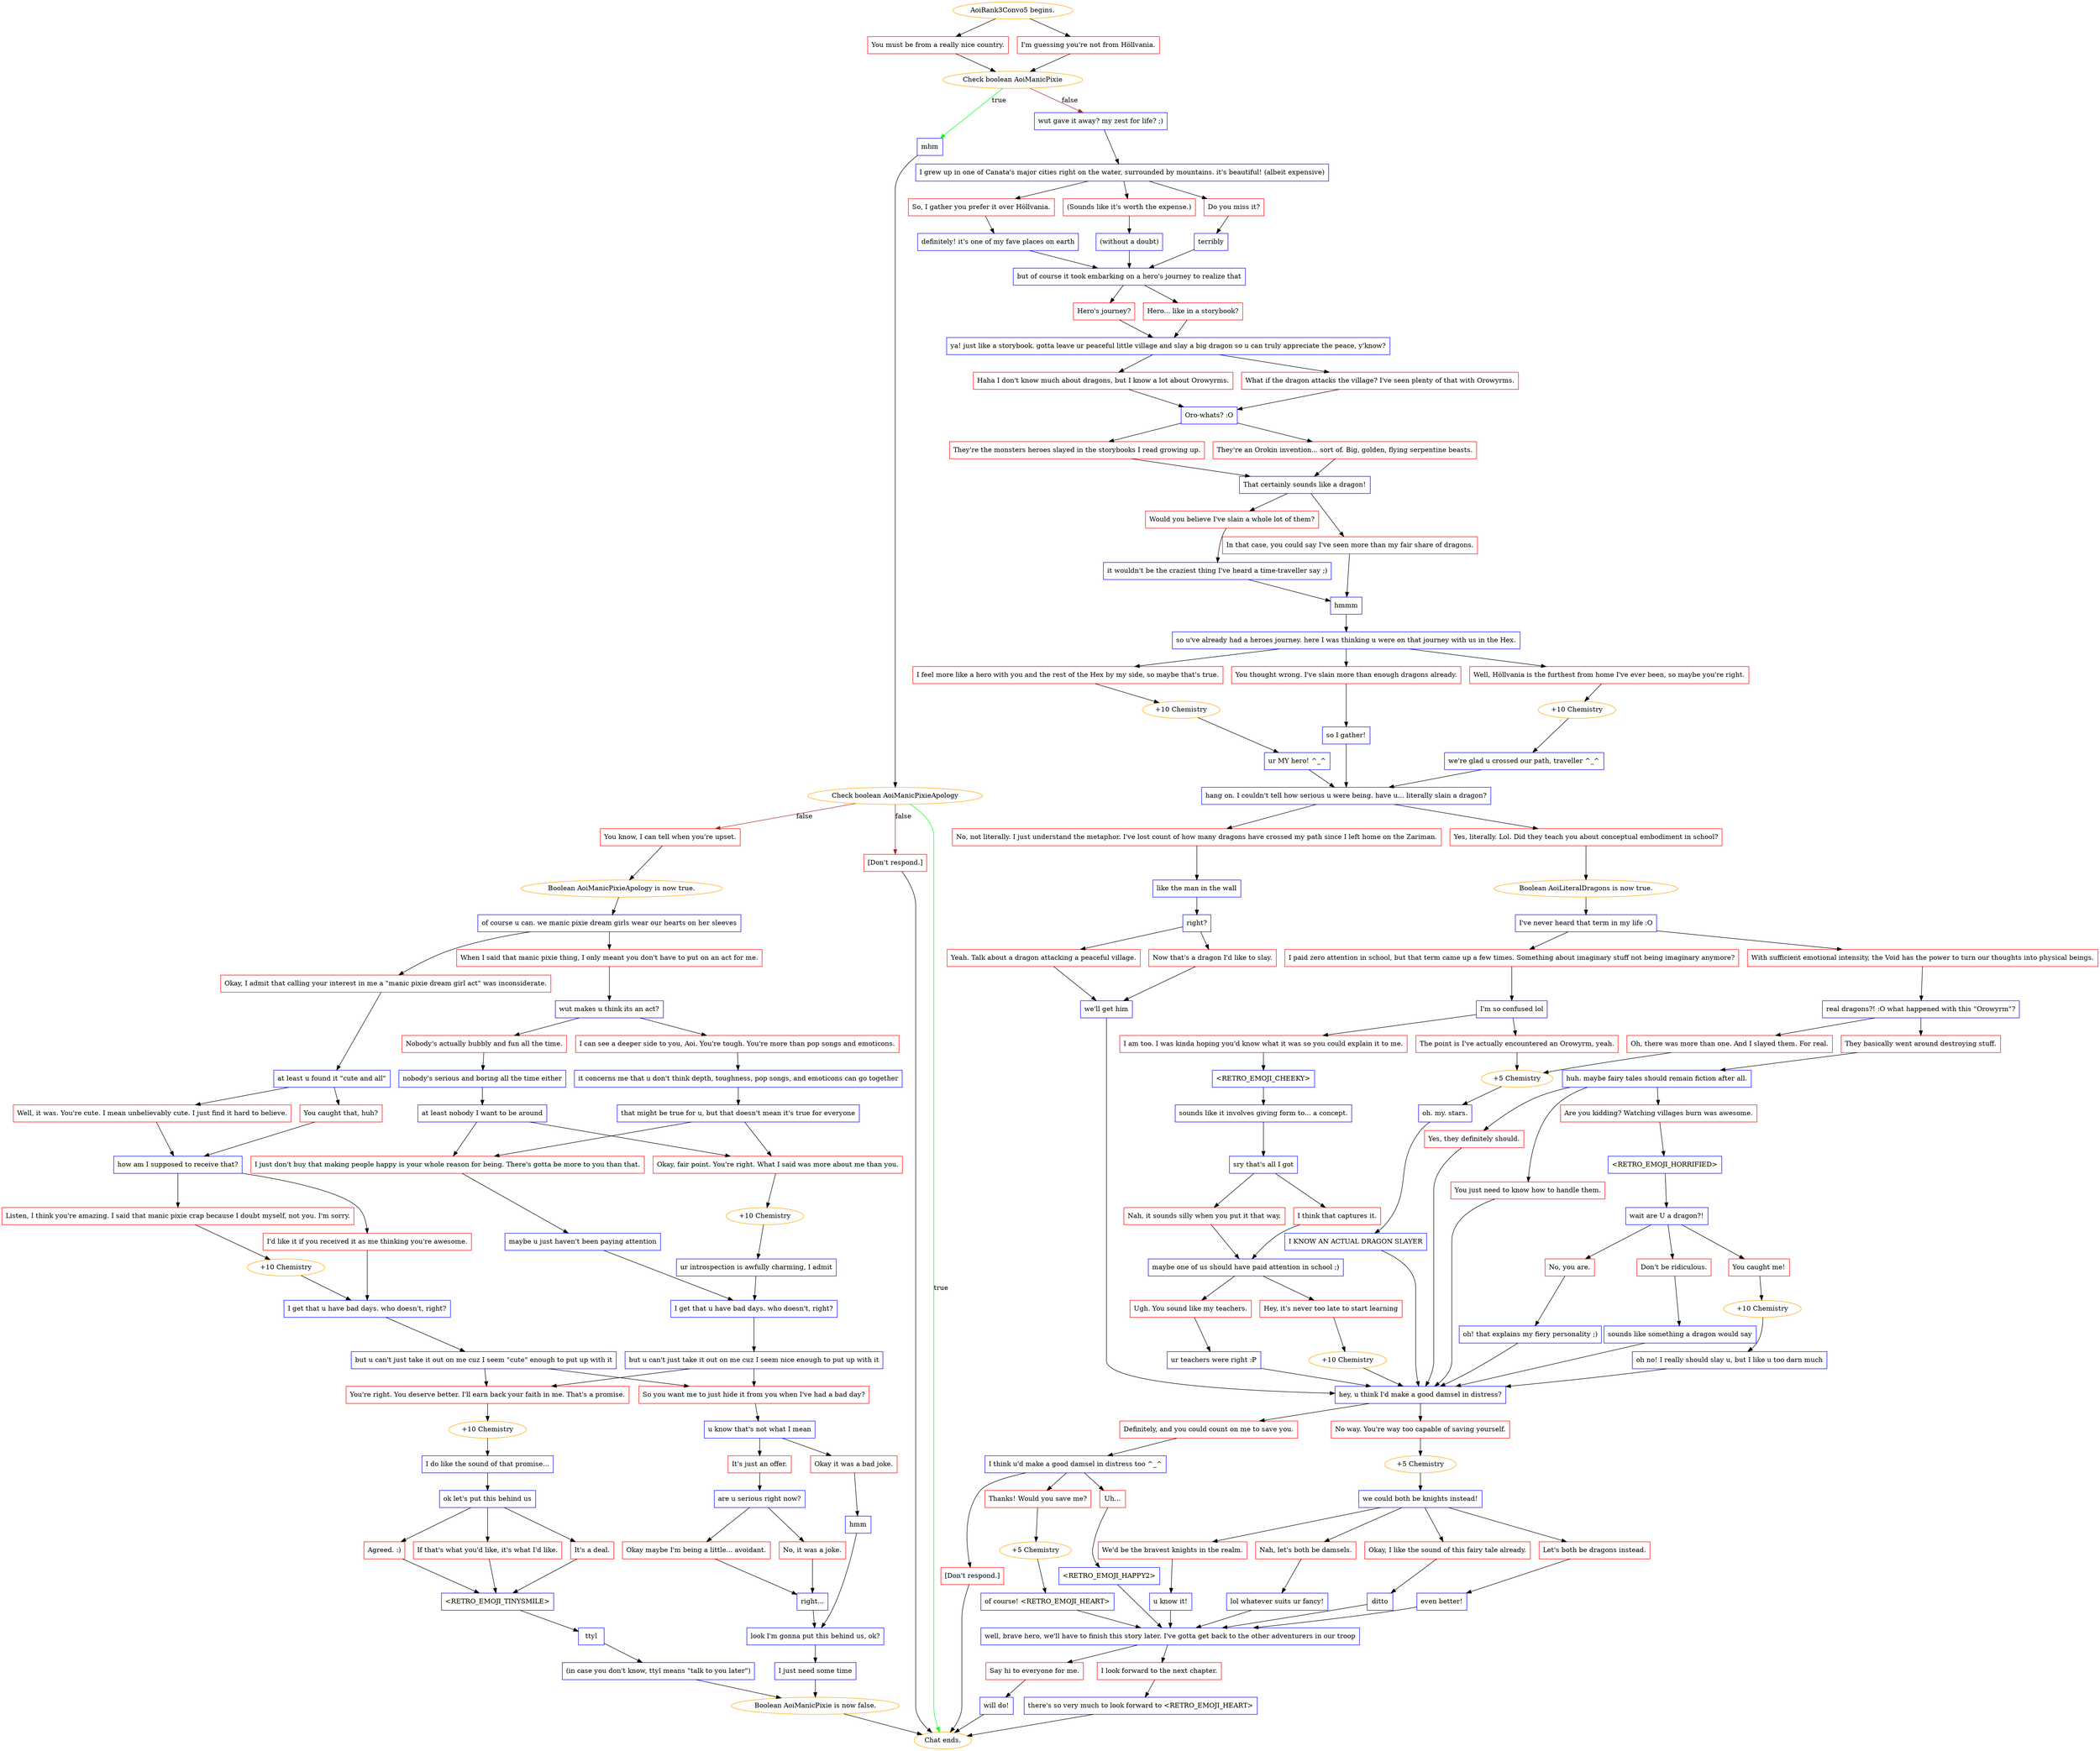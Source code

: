 digraph {
	"AoiRank3Convo5 begins." [color=orange];
		"AoiRank3Convo5 begins." -> 2147;
		"AoiRank3Convo5 begins." -> 2148;
	2147 [label="You must be from a really nice country.",shape=box,color=red];
		2147 -> 2149;
	2148 [label="I'm guessing you're not from Höllvania.",shape=box,color=red];
		2148 -> 2149;
	2149 [label="Check boolean AoiManicPixie",color=orange];
		2149 -> 2091 [label=true,color=green];
		2149 -> 2151 [label=false,color=brown];
	2091 [label="mhm",shape=box,color=blue];
		2091 -> 2123;
	2151 [label="wut gave it away? my zest for life? ;)",shape=box,color=blue];
		2151 -> 2152;
	2123 [label="Check boolean AoiManicPixieApology",color=orange];
		2123 -> "Chat ends." [label=true,color=green];
		2123 -> 2125 [label=false,color=brown];
		2123 -> 2140 [label=false,color=brown];
	2152 [label="I grew up in one of Canata's major cities right on the water, surrounded by mountains. it's beautiful! (albeit expensive)",shape=box,color=blue];
		2152 -> 2153;
		2152 -> 2154;
		2152 -> 2155;
	"Chat ends." [color=orange];
	2125 [label="You know, I can tell when you're upset.",shape=box,color=red];
		2125 -> "/EE/Types/Engine/SetBooleanDialogueNode:AoiManicPixieApology:2137";
	2140 [label="[Don't respond.]",shape=box,color=red];
		2140 -> "Chat ends.";
	2153 [label="Do you miss it?",shape=box,color=red];
		2153 -> 2156;
	2154 [label="So, I gather you prefer it over Höllvania.",shape=box,color=red];
		2154 -> 2157;
	2155 [label="(Sounds like it's worth the expense.)",shape=box,color=red];
		2155 -> 2158;
	"/EE/Types/Engine/SetBooleanDialogueNode:AoiManicPixieApology:2137" [label="Boolean AoiManicPixieApology is now true.",color=orange];
		"/EE/Types/Engine/SetBooleanDialogueNode:AoiManicPixieApology:2137" -> 2137;
	2156 [label="terribly",shape=box,color=blue];
		2156 -> 2159;
	2157 [label="definitely! it's one of my fave places on earth",shape=box,color=blue];
		2157 -> 2159;
	2158 [label="(without a doubt)",shape=box,color=blue];
		2158 -> 2159;
	2137 [label="of course u can. we manic pixie dream girls wear our hearts on her sleeves",shape=box,color=blue];
		2137 -> 2136;
		2137 -> 2135;
	2159 [label="but of course it took embarking on a hero's journey to realize that",shape=box,color=blue];
		2159 -> 2160;
		2159 -> 2161;
	2136 [label="Okay, I admit that calling your interest in me a \"manic pixie dream girl act\" was inconsiderate.",shape=box,color=red];
		2136 -> 2134;
	2135 [label="When I said that manic pixie thing, I only meant you don't have to put on an act for me.",shape=box,color=red];
		2135 -> 2090;
	2160 [label="Hero's journey?",shape=box,color=red];
		2160 -> 2162;
	2161 [label="Hero... like in a storybook?",shape=box,color=red];
		2161 -> 2162;
	2134 [label="at least u found it \"cute and all\"",shape=box,color=blue];
		2134 -> 2133;
		2134 -> 2132;
	2090 [label="wut makes u think its an act?",shape=box,color=blue];
		2090 -> 2129;
		2090 -> 2130;
	2162 [label="ya! just like a storybook. gotta leave ur peaceful little village and slay a big dragon so u can truly appreciate the peace, y'know?",shape=box,color=blue];
		2162 -> 2163;
		2162 -> 2164;
	2133 [label="Well, it was. You're cute. I mean unbelievably cute. I just find it hard to believe.",shape=box,color=red];
		2133 -> 2131;
	2132 [label="You caught that, huh?",shape=box,color=red];
		2132 -> 2131;
	2129 [label="Nobody's actually bubbly and fun all the time.",shape=box,color=red];
		2129 -> 2089;
	2130 [label="I can see a deeper side to you, Aoi. You're tough. You're more than pop songs and emoticons.",shape=box,color=red];
		2130 -> 2146;
	2163 [label="Haha I don't know much about dragons, but I know a lot about Orowyrms.",shape=box,color=red];
		2163 -> 2165;
	2164 [label="What if the dragon attacks the village? I've seen plenty of that with Orowyrms.",shape=box,color=red];
		2164 -> 2165;
	2131 [label="how am I supposed to receive that?",shape=box,color=blue];
		2131 -> 2145;
		2131 -> 2144;
	2089 [label="nobody's serious and boring all the time either",shape=box,color=blue];
		2089 -> 2141;
	2146 [label="it concerns me that u don't think depth, toughness, pop songs, and emoticons can go together",shape=box,color=blue];
		2146 -> 2092;
	2165 [label="Oro-whats? :O",shape=box,color=blue];
		2165 -> 2168;
		2165 -> 2167;
	2145 [label="Listen, I think you're amazing. I said that manic pixie crap because I doubt myself, not you. I'm sorry.",shape=box,color=red];
		2145 -> 2143;
	2144 [label="I'd like it if you received it as me thinking you're awesome.",shape=box,color=red];
		2144 -> 2094;
	2141 [label="at least nobody I want to be around",shape=box,color=blue];
		2141 -> 2142;
		2141 -> 2093;
	2092 [label="that might be true for u, but that doesn't mean it's true for everyone",shape=box,color=blue];
		2092 -> 2093;
		2092 -> 2142;
	2168 [label="They're the monsters heroes slayed in the storybooks I read growing up.",shape=box,color=red];
		2168 -> 2166;
	2167 [label="They're an Orokin invention... sort of. Big, golden, flying serpentine beasts.",shape=box,color=red];
		2167 -> 2166;
	2143 [label="+10 Chemistry",color=orange];
		2143 -> 2094;
	2094 [label="I get that u have bad days. who doesn't, right?",shape=box,color=blue];
		2094 -> 2095;
	2142 [label="I just don't buy that making people happy is your whole reason for being. There's gotta be more to you than that.",shape=box,color=red];
		2142 -> 2096;
	2093 [label="Okay, fair point. You're right. What I said was more about me than you.",shape=box,color=red];
		2093 -> 2097;
	2166 [label="That certainly sounds like a dragon!",shape=box,color=blue];
		2166 -> 2170;
		2166 -> 2169;
	2095 [label="but u can't just take it out on me cuz I seem \"cute\" enough to put up with it",shape=box,color=blue];
		2095 -> 2101;
		2095 -> 2102;
	2096 [label="maybe u just haven't been paying attention",shape=box,color=blue];
		2096 -> 2099;
	2097 [label="+10 Chemistry",color=orange];
		2097 -> 2098;
	2170 [label="Would you believe I've slain a whole lot of them?",shape=box,color=red];
		2170 -> 2171;
	2169 [label="In that case, you could say I've seen more than my fair share of dragons.",shape=box,color=red];
		2169 -> 2172;
	2101 [label="You're right. You deserve better. I'll earn back your faith in me. That's a promise.",shape=box,color=red];
		2101 -> 2103;
	2102 [label="So you want me to just hide it from you when I've had a bad day?",shape=box,color=red];
		2102 -> 2104;
	2099 [label="I get that u have bad days. who doesn't, right?",shape=box,color=blue];
		2099 -> 2100;
	2098 [label="ur introspection is awfully charming, I admit",shape=box,color=blue];
		2098 -> 2099;
	2171 [label="it wouldn't be the craziest thing I've heard a time-traveller say ;)",shape=box,color=blue];
		2171 -> 2172;
	2172 [label="hmmm",shape=box,color=blue];
		2172 -> 2173;
	2103 [label="+10 Chemistry",color=orange];
		2103 -> 2107;
	2104 [label="u know that's not what I mean",shape=box,color=blue];
		2104 -> 2105;
		2104 -> 2106;
	2100 [label="but u can't just take it out on me cuz I seem nice enough to put up with it",shape=box,color=blue];
		2100 -> 2101;
		2100 -> 2102;
	2173 [label="so u've already had a heroes journey. here I was thinking u were on that journey with us in the Hex.",shape=box,color=blue];
		2173 -> 2174;
		2173 -> 2175;
		2173 -> 2176;
	2107 [label="I do like the sound of that promise...",shape=box,color=blue];
		2107 -> 2108;
	2105 [label="It's just an offer.",shape=box,color=red];
		2105 -> 2115;
	2106 [label="Okay it was a bad joke.",shape=box,color=red];
		2106 -> 2116;
	2174 [label="Well, Höllvania is the furthest from home I've ever been, so maybe you're right.",shape=box,color=red];
		2174 -> 2177;
	2175 [label="I feel more like a hero with you and the rest of the Hex by my side, so maybe that's true.",shape=box,color=red];
		2175 -> 2178;
	2176 [label="You thought wrong. I've slain more than enough dragons already.",shape=box,color=red];
		2176 -> 2179;
	2108 [label="ok let's put this behind us",shape=box,color=blue];
		2108 -> 2109;
		2108 -> 2110;
		2108 -> 2111;
	2115 [label="are u serious right now?",shape=box,color=blue];
		2115 -> 2117;
		2115 -> 2118;
	2116 [label="hmm",shape=box,color=blue];
		2116 -> 2121;
	2177 [label="+10 Chemistry",color=orange];
		2177 -> 2180;
	2178 [label="+10 Chemistry",color=orange];
		2178 -> 2181;
	2179 [label="so I gather!",shape=box,color=blue];
		2179 -> 2182;
	2109 [label="It's a deal.",shape=box,color=red];
		2109 -> 2112;
	2110 [label="Agreed. :)",shape=box,color=red];
		2110 -> 2112;
	2111 [label="If that's what you'd like, it's what I'd like.",shape=box,color=red];
		2111 -> 2112;
	2117 [label="Okay maybe I'm being a little... avoidant.",shape=box,color=red];
		2117 -> 2119;
	2118 [label="No, it was a joke.",shape=box,color=red];
		2118 -> 2119;
	2121 [label="look I'm gonna put this behind us, ok?",shape=box,color=blue];
		2121 -> 2120;
	2180 [label="we're glad u crossed our path, traveller ^_^",shape=box,color=blue];
		2180 -> 2182;
	2181 [label="ur MY hero! ^_^",shape=box,color=blue];
		2181 -> 2182;
	2182 [label="hang on. I couldn't tell how serious u were being. have u... literally slain a dragon?",shape=box,color=blue];
		2182 -> 2183;
		2182 -> 2184;
	2112 [label="<RETRO_EMOJI_TINYSMILE>",shape=box,color=blue];
		2112 -> 2113;
	2119 [label="right...",shape=box,color=blue];
		2119 -> 2121;
	2120 [label="I just need some time",shape=box,color=blue];
		2120 -> "/EE/Types/Engine/ResetBooleanDialogueNode:AoiManicPixie:Chat ends.";
	2183 [label="Yes, literally. Lol. Did they teach you about conceptual embodiment in school?",shape=box,color=red];
		2183 -> "/EE/Types/Engine/SetBooleanDialogueNode:AoiLiteralDragons:2187";
	2184 [label="No, not literally. I just understand the metaphor. I've lost count of how many dragons have crossed my path since I left home on the Zariman.",shape=box,color=red];
		2184 -> 2186;
	2113 [label="ttyl",shape=box,color=blue];
		2113 -> 2114;
	"/EE/Types/Engine/ResetBooleanDialogueNode:AoiManicPixie:Chat ends." [label="Boolean AoiManicPixie is now false.",color=orange];
		"/EE/Types/Engine/ResetBooleanDialogueNode:AoiManicPixie:Chat ends." -> "Chat ends.";
	"/EE/Types/Engine/SetBooleanDialogueNode:AoiLiteralDragons:2187" [label="Boolean AoiLiteralDragons is now true.",color=orange];
		"/EE/Types/Engine/SetBooleanDialogueNode:AoiLiteralDragons:2187" -> 2187;
	2186 [label="like the man in the wall",shape=box,color=blue];
		2186 -> 2188;
	2114 [label="(in case you don't know, ttyl means \"talk to you later\")",shape=box,color=blue];
		2114 -> "/EE/Types/Engine/ResetBooleanDialogueNode:AoiManicPixie:Chat ends.";
	2187 [label="I've never heard that term in my life :O",shape=box,color=blue];
		2187 -> 2189;
		2187 -> 2190;
	2188 [label="right?",shape=box,color=blue];
		2188 -> 2193;
		2188 -> 2194;
	2189 [label="I paid zero attention in school, but that term came up a few times. Something about imaginary stuff not being imaginary anymore?",shape=box,color=red];
		2189 -> 2191;
	2190 [label="With sufficient emotional intensity, the Void has the power to turn our thoughts into physical beings.",shape=box,color=red];
		2190 -> 2192;
	2193 [label="Yeah. Talk about a dragon attacking a peaceful village.",shape=box,color=red];
		2193 -> 2195;
	2194 [label="Now that's a dragon I'd like to slay.",shape=box,color=red];
		2194 -> 2195;
	2191 [label="I'm so confused lol",shape=box,color=blue];
		2191 -> 2196;
		2191 -> 2197;
	2192 [label="real dragons?! :O what happened with this \"Orowyrm\"?",shape=box,color=blue];
		2192 -> 2198;
		2192 -> 2199;
	2195 [label="we'll get him",shape=box,color=blue];
		2195 -> 2226;
	2196 [label="I am too. I was kinda hoping you'd know what it was so you could explain it to me.",shape=box,color=red];
		2196 -> 2200;
	2197 [label="The point is I've actually encountered an Orowyrm, yeah.",shape=box,color=red];
		2197 -> 2201;
	2198 [label="Oh, there was more than one. And I slayed them. For real.",shape=box,color=red];
		2198 -> 2201;
	2199 [label="They basically went around destroying stuff.",shape=box,color=red];
		2199 -> 2202;
	2226 [label="hey, u think I'd make a good damsel in distress?",shape=box,color=blue];
		2226 -> 2227;
		2226 -> 2228;
	2200 [label="<RETRO_EMOJI_CHEEKY>",shape=box,color=blue];
		2200 -> 2203;
	2201 [label="+5 Chemistry",color=orange];
		2201 -> 2204;
	2202 [label="huh. maybe fairy tales should remain fiction after all.",shape=box,color=blue];
		2202 -> 2207;
		2202 -> 2208;
		2202 -> 2209;
	2227 [label="Definitely, and you could count on me to save you.",shape=box,color=red];
		2227 -> 2230;
	2228 [label="No way. You're way too capable of saving yourself.",shape=box,color=red];
		2228 -> 2229;
	2203 [label="sounds like it involves giving form to... a concept.",shape=box,color=blue];
		2203 -> 2206;
	2204 [label="oh. my. stars.",shape=box,color=blue];
		2204 -> 2205;
	2207 [label="Yes, they definitely should.",shape=box,color=red];
		2207 -> 2226;
	2208 [label="You just need to know how to handle them.",shape=box,color=red];
		2208 -> 2226;
	2209 [label="Are you kidding? Watching villages burn was awesome.",shape=box,color=red];
		2209 -> 2210;
	2230 [label="I think u'd make a good damsel in distress too ^_^",shape=box,color=blue];
		2230 -> 2231;
		2230 -> 2233;
		2230 -> 2232;
	2229 [label="+5 Chemistry",color=orange];
		2229 -> 2235;
	2206 [label="sry that's all I got",shape=box,color=blue];
		2206 -> 2212;
		2206 -> 2213;
	2205 [label="I KNOW AN ACTUAL DRAGON SLAYER",shape=box,color=blue];
		2205 -> 2226;
	2210 [label="<RETRO_EMOJI_HORRIFIED>",shape=box,color=blue];
		2210 -> 2211;
	2231 [label="Thanks! Would you save me?",shape=box,color=red];
		2231 -> 2240;
	2233 [label="Uh...",shape=box,color=red];
		2233 -> 2242;
	2232 [label="[Don't respond.]",shape=box,color=red];
		2232 -> "Chat ends.";
	2235 [label="we could both be knights instead!",shape=box,color=blue];
		2235 -> 2237;
		2235 -> 2236;
		2235 -> 2238;
		2235 -> 2239;
	2212 [label="I think that captures it.",shape=box,color=red];
		2212 -> 2214;
	2213 [label="Nah, it sounds silly when you put it that way.",shape=box,color=red];
		2213 -> 2214;
	2211 [label="wait are U a dragon?!",shape=box,color=blue];
		2211 -> 2219;
		2211 -> 2220;
		2211 -> 2221;
	2240 [label="+5 Chemistry",color=orange];
		2240 -> 2241;
	2242 [label="<RETRO_EMOJI_HAPPY2>",shape=box,color=blue];
		2242 -> 2247;
	2237 [label="Okay, I like the sound of this fairy tale already.",shape=box,color=red];
		2237 -> 2243;
	2236 [label="Let's both be dragons instead.",shape=box,color=red];
		2236 -> 2244;
	2238 [label="We'd be the bravest knights in the realm.",shape=box,color=red];
		2238 -> 2245;
	2239 [label="Nah, let's both be damsels.",shape=box,color=red];
		2239 -> 2246;
	2214 [label="maybe one of us should have paid attention in school ;)",shape=box,color=blue];
		2214 -> 2215;
		2214 -> 2216;
	2219 [label="You caught me!",shape=box,color=red];
		2219 -> 2222;
	2220 [label="No, you are.",shape=box,color=red];
		2220 -> 2224;
	2221 [label="Don't be ridiculous.",shape=box,color=red];
		2221 -> 2225;
	2241 [label="of course! <RETRO_EMOJI_HEART>",shape=box,color=blue];
		2241 -> 2247;
	2247 [label="well, brave hero, we'll have to finish this story later. I've gotta get back to the other adventurers in our troop",shape=box,color=blue];
		2247 -> 2248;
		2247 -> 2249;
	2243 [label="ditto",shape=box,color=blue];
		2243 -> 2247;
	2244 [label="even better!",shape=box,color=blue];
		2244 -> 2247;
	2245 [label="u know it!",shape=box,color=blue];
		2245 -> 2247;
	2246 [label="lol whatever suits ur fancy!",shape=box,color=blue];
		2246 -> 2247;
	2215 [label="Hey, it's never too late to start learning",shape=box,color=red];
		2215 -> 2217;
	2216 [label="Ugh. You sound like my teachers.",shape=box,color=red];
		2216 -> 2218;
	2222 [label="+10 Chemistry",color=orange];
		2222 -> 2223;
	2224 [label="oh! that explains my fiery personality ;)",shape=box,color=blue];
		2224 -> 2226;
	2225 [label="sounds like something a dragon would say",shape=box,color=blue];
		2225 -> 2226;
	2248 [label="Say hi to everyone for me.",shape=box,color=red];
		2248 -> 2250;
	2249 [label="I look forward to the next chapter.",shape=box,color=red];
		2249 -> 2251;
	2217 [label="+10 Chemistry",color=orange];
		2217 -> 2226;
	2218 [label="ur teachers were right :P",shape=box,color=blue];
		2218 -> 2226;
	2223 [label="oh no! I really should slay u, but I like u too darn much",shape=box,color=blue];
		2223 -> 2226;
	2250 [label="will do!",shape=box,color=blue];
		2250 -> "Chat ends.";
	2251 [label="there's so very much to look forward to <RETRO_EMOJI_HEART>",shape=box,color=blue];
		2251 -> "Chat ends.";
}